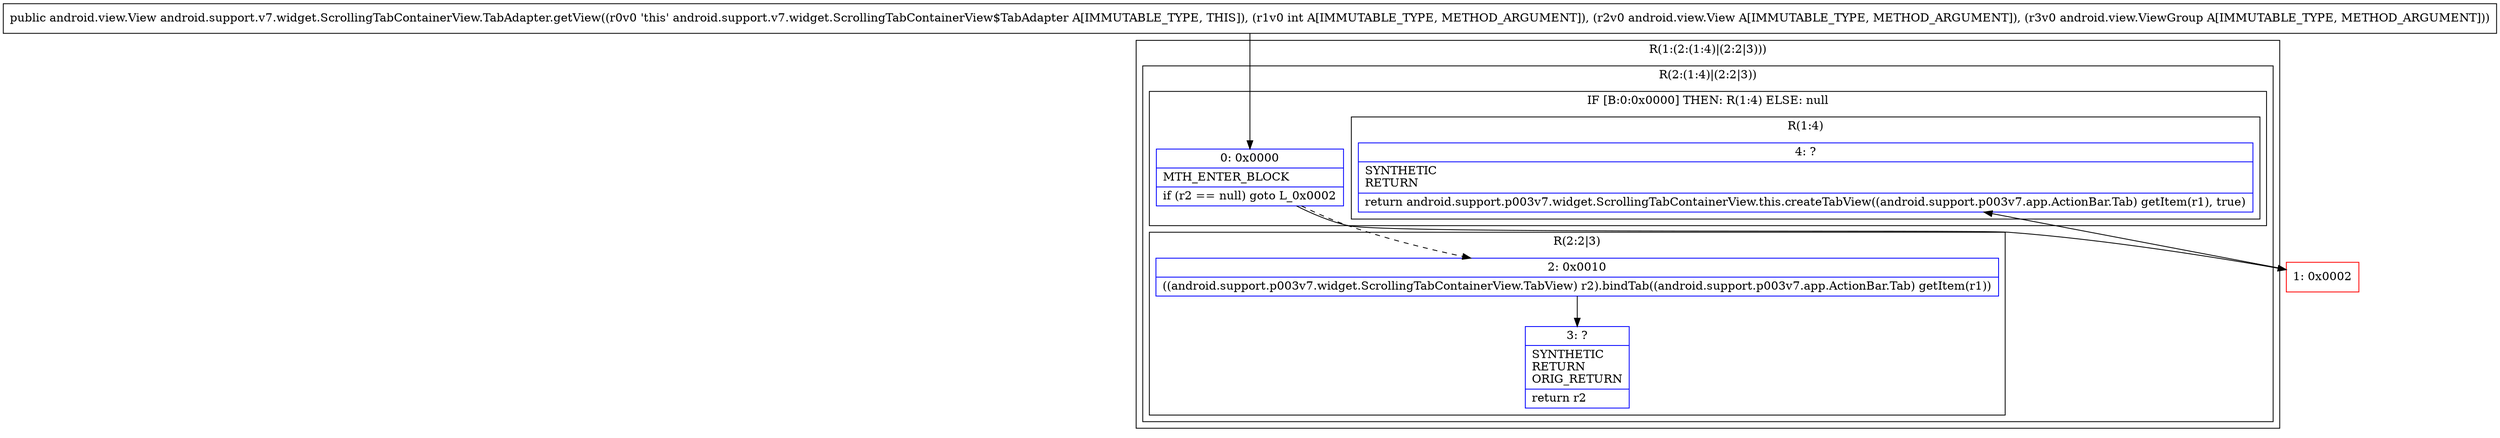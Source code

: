 digraph "CFG forandroid.support.v7.widget.ScrollingTabContainerView.TabAdapter.getView(ILandroid\/view\/View;Landroid\/view\/ViewGroup;)Landroid\/view\/View;" {
subgraph cluster_Region_1958154305 {
label = "R(1:(2:(1:4)|(2:2|3)))";
node [shape=record,color=blue];
subgraph cluster_Region_252914328 {
label = "R(2:(1:4)|(2:2|3))";
node [shape=record,color=blue];
subgraph cluster_IfRegion_409538509 {
label = "IF [B:0:0x0000] THEN: R(1:4) ELSE: null";
node [shape=record,color=blue];
Node_0 [shape=record,label="{0\:\ 0x0000|MTH_ENTER_BLOCK\l|if (r2 == null) goto L_0x0002\l}"];
subgraph cluster_Region_395349687 {
label = "R(1:4)";
node [shape=record,color=blue];
Node_4 [shape=record,label="{4\:\ ?|SYNTHETIC\lRETURN\l|return android.support.p003v7.widget.ScrollingTabContainerView.this.createTabView((android.support.p003v7.app.ActionBar.Tab) getItem(r1), true)\l}"];
}
}
subgraph cluster_Region_1542037788 {
label = "R(2:2|3)";
node [shape=record,color=blue];
Node_2 [shape=record,label="{2\:\ 0x0010|((android.support.p003v7.widget.ScrollingTabContainerView.TabView) r2).bindTab((android.support.p003v7.app.ActionBar.Tab) getItem(r1))\l}"];
Node_3 [shape=record,label="{3\:\ ?|SYNTHETIC\lRETURN\lORIG_RETURN\l|return r2\l}"];
}
}
}
Node_1 [shape=record,color=red,label="{1\:\ 0x0002}"];
MethodNode[shape=record,label="{public android.view.View android.support.v7.widget.ScrollingTabContainerView.TabAdapter.getView((r0v0 'this' android.support.v7.widget.ScrollingTabContainerView$TabAdapter A[IMMUTABLE_TYPE, THIS]), (r1v0 int A[IMMUTABLE_TYPE, METHOD_ARGUMENT]), (r2v0 android.view.View A[IMMUTABLE_TYPE, METHOD_ARGUMENT]), (r3v0 android.view.ViewGroup A[IMMUTABLE_TYPE, METHOD_ARGUMENT])) }"];
MethodNode -> Node_0;
Node_0 -> Node_1;
Node_0 -> Node_2[style=dashed];
Node_2 -> Node_3;
Node_1 -> Node_4;
}

